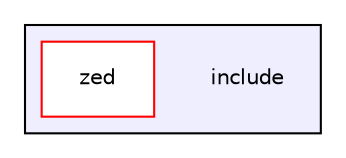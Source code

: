 digraph "include" {
  compound=true
  node [ fontsize="10", fontname="Helvetica"];
  edge [ labelfontsize="10", labelfontname="Helvetica"];
  subgraph clusterdir_d44c64559bbebec7f509842c48db8b23 {
    graph [ bgcolor="#eeeeff", pencolor="black", label="" URL="dir_d44c64559bbebec7f509842c48db8b23.html"];
    dir_d44c64559bbebec7f509842c48db8b23 [shape=plaintext label="include"];
    dir_57cd1bc843730bbd17c8fc7166112eb9 [shape=box label="zed" color="red" fillcolor="white" style="filled" URL="dir_57cd1bc843730bbd17c8fc7166112eb9.html"];
  }
}
